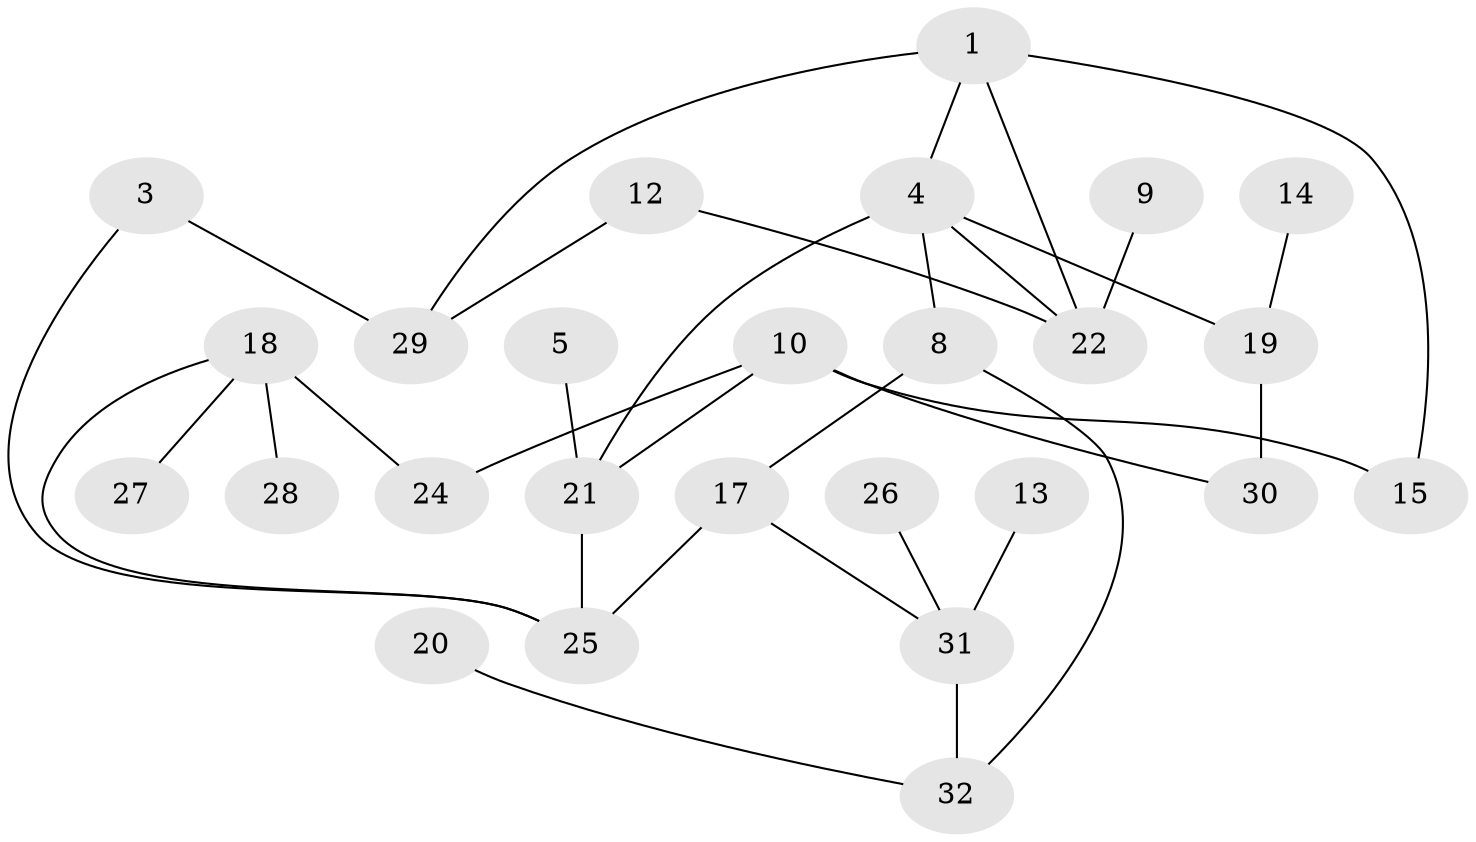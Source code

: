 // original degree distribution, {3: 0.23076923076923078, 0: 0.09615384615384616, 2: 0.3076923076923077, 4: 0.09615384615384616, 1: 0.23076923076923078, 5: 0.038461538461538464}
// Generated by graph-tools (version 1.1) at 2025/35/03/04/25 23:35:55]
// undirected, 26 vertices, 33 edges
graph export_dot {
  node [color=gray90,style=filled];
  1;
  3;
  4;
  5;
  8;
  9;
  10;
  12;
  13;
  14;
  15;
  17;
  18;
  19;
  20;
  21;
  22;
  24;
  25;
  26;
  27;
  28;
  29;
  30;
  31;
  32;
  1 -- 4 [weight=1.0];
  1 -- 15 [weight=1.0];
  1 -- 22 [weight=1.0];
  1 -- 29 [weight=1.0];
  3 -- 25 [weight=1.0];
  3 -- 29 [weight=1.0];
  4 -- 8 [weight=1.0];
  4 -- 19 [weight=1.0];
  4 -- 21 [weight=1.0];
  4 -- 22 [weight=1.0];
  5 -- 21 [weight=1.0];
  8 -- 17 [weight=1.0];
  8 -- 32 [weight=1.0];
  9 -- 22 [weight=1.0];
  10 -- 15 [weight=1.0];
  10 -- 21 [weight=1.0];
  10 -- 24 [weight=1.0];
  10 -- 30 [weight=1.0];
  12 -- 22 [weight=1.0];
  12 -- 29 [weight=1.0];
  13 -- 31 [weight=2.0];
  14 -- 19 [weight=1.0];
  17 -- 25 [weight=1.0];
  17 -- 31 [weight=1.0];
  18 -- 24 [weight=2.0];
  18 -- 25 [weight=1.0];
  18 -- 27 [weight=1.0];
  18 -- 28 [weight=1.0];
  19 -- 30 [weight=1.0];
  20 -- 32 [weight=1.0];
  21 -- 25 [weight=1.0];
  26 -- 31 [weight=1.0];
  31 -- 32 [weight=1.0];
}

